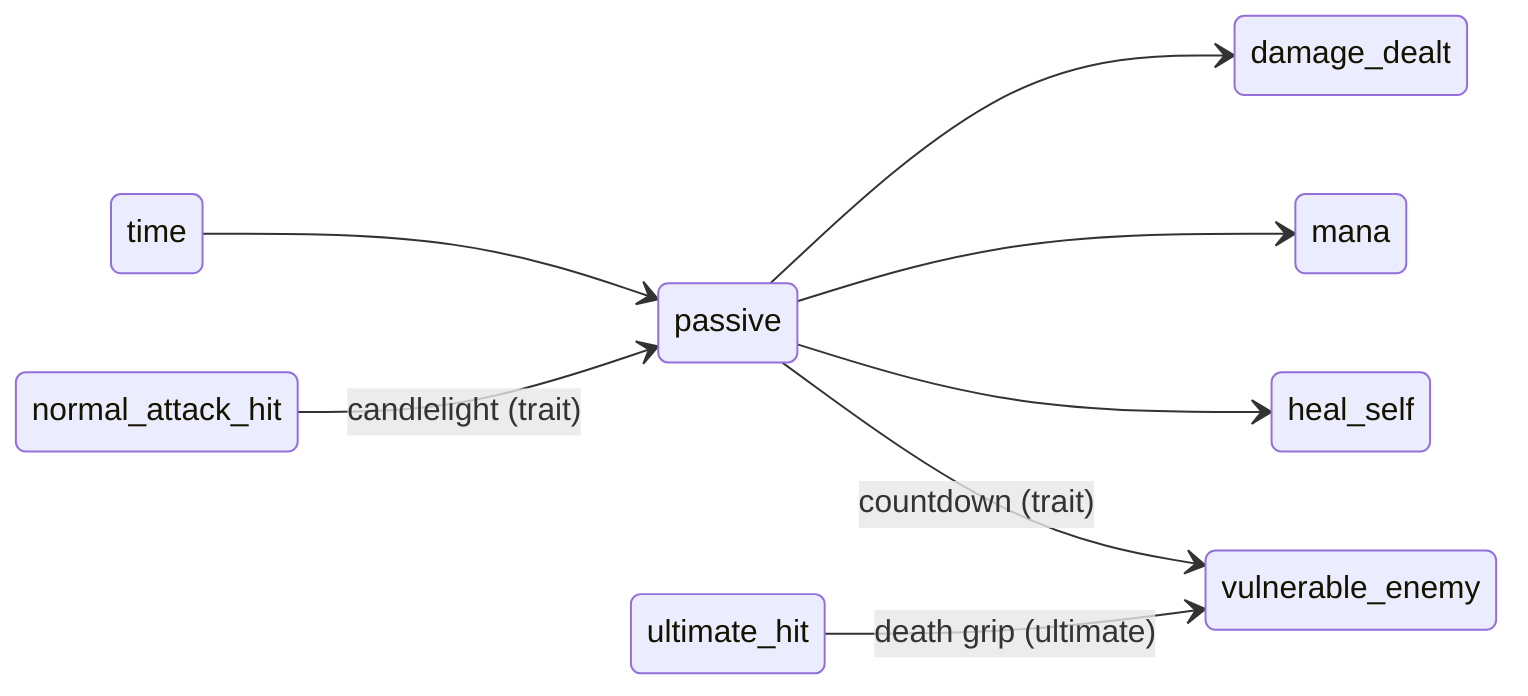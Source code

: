 stateDiagram
direction LR

time --> passive
passive --> damage_dealt
passive --> mana
passive --> heal_self
ultimate_hit --> vulnerable_enemy: death grip (ultimate)
passive --> vulnerable_enemy: countdown (trait)
normal_attack_hit --> passive: candlelight (trait)